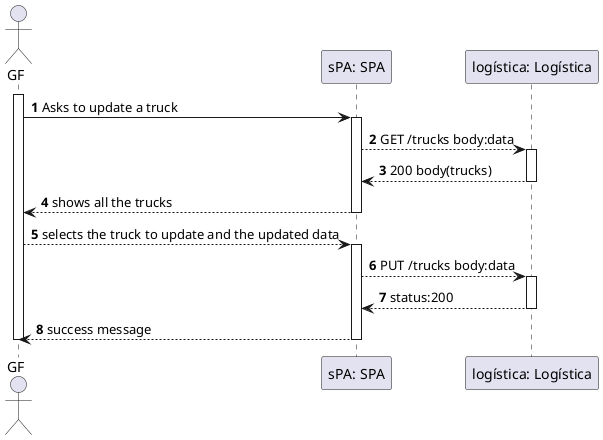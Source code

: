 @startuml
'https://plantuml.com/sequence-diagram

autonumber
actor GF

participant "sPA: SPA" as sPA
participant "logística: Logística" as MDL 

activate GF
GF ->sPA : Asks to update a truck
activate sPA

sPA --> MDL : GET /trucks body:data
activate MDL

MDL --> sPA :  200 body(trucks)

deactivate MDL

sPA --> GF : shows all the trucks

deactivate sPA

GF --> sPA : selects the truck to update and the updated data

activate sPA

sPA --> MDL : PUT /trucks body:data

activate MDL

MDL --> sPA :  status:200

deactivate MDL

sPA --> GF : success message

deactivate sPA

deactivate GF



@enduml